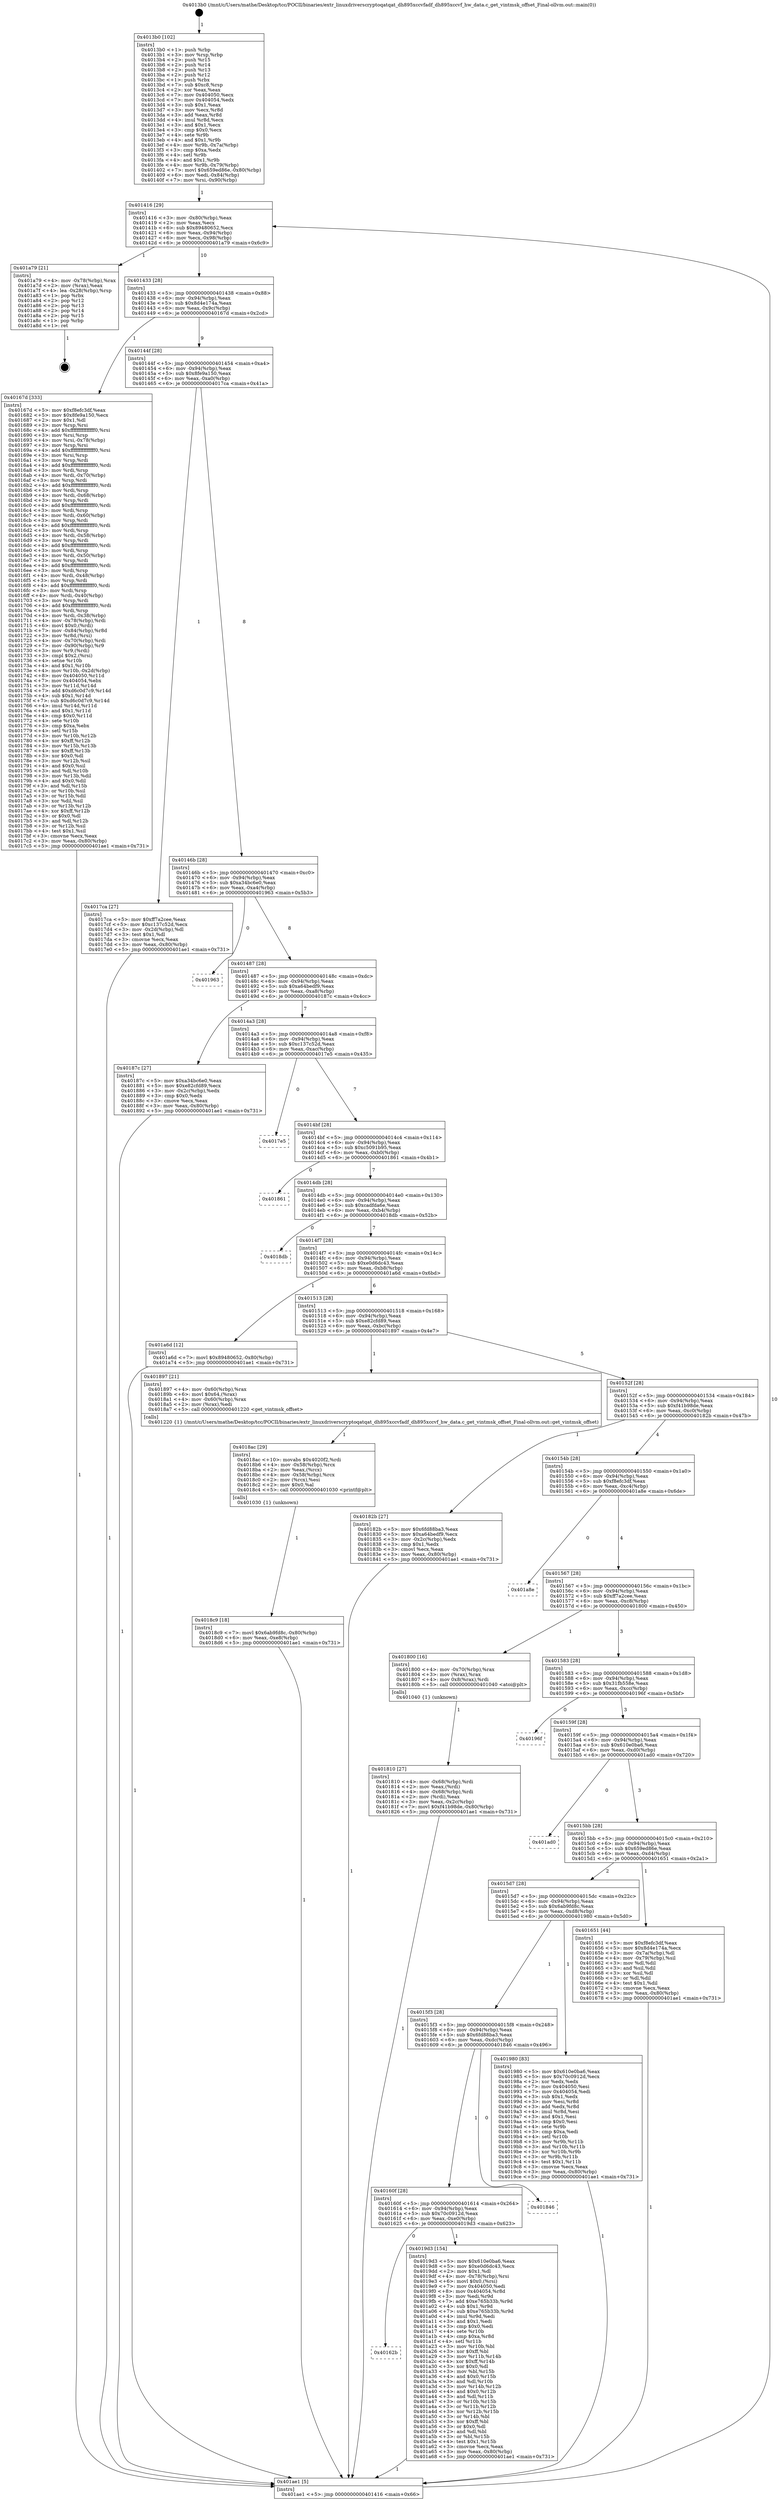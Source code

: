 digraph "0x4013b0" {
  label = "0x4013b0 (/mnt/c/Users/mathe/Desktop/tcc/POCII/binaries/extr_linuxdriverscryptoqatqat_dh895xccvfadf_dh895xccvf_hw_data.c_get_vintmsk_offset_Final-ollvm.out::main(0))"
  labelloc = "t"
  node[shape=record]

  Entry [label="",width=0.3,height=0.3,shape=circle,fillcolor=black,style=filled]
  "0x401416" [label="{
     0x401416 [29]\l
     | [instrs]\l
     &nbsp;&nbsp;0x401416 \<+3\>: mov -0x80(%rbp),%eax\l
     &nbsp;&nbsp;0x401419 \<+2\>: mov %eax,%ecx\l
     &nbsp;&nbsp;0x40141b \<+6\>: sub $0x89480652,%ecx\l
     &nbsp;&nbsp;0x401421 \<+6\>: mov %eax,-0x94(%rbp)\l
     &nbsp;&nbsp;0x401427 \<+6\>: mov %ecx,-0x98(%rbp)\l
     &nbsp;&nbsp;0x40142d \<+6\>: je 0000000000401a79 \<main+0x6c9\>\l
  }"]
  "0x401a79" [label="{
     0x401a79 [21]\l
     | [instrs]\l
     &nbsp;&nbsp;0x401a79 \<+4\>: mov -0x78(%rbp),%rax\l
     &nbsp;&nbsp;0x401a7d \<+2\>: mov (%rax),%eax\l
     &nbsp;&nbsp;0x401a7f \<+4\>: lea -0x28(%rbp),%rsp\l
     &nbsp;&nbsp;0x401a83 \<+1\>: pop %rbx\l
     &nbsp;&nbsp;0x401a84 \<+2\>: pop %r12\l
     &nbsp;&nbsp;0x401a86 \<+2\>: pop %r13\l
     &nbsp;&nbsp;0x401a88 \<+2\>: pop %r14\l
     &nbsp;&nbsp;0x401a8a \<+2\>: pop %r15\l
     &nbsp;&nbsp;0x401a8c \<+1\>: pop %rbp\l
     &nbsp;&nbsp;0x401a8d \<+1\>: ret\l
  }"]
  "0x401433" [label="{
     0x401433 [28]\l
     | [instrs]\l
     &nbsp;&nbsp;0x401433 \<+5\>: jmp 0000000000401438 \<main+0x88\>\l
     &nbsp;&nbsp;0x401438 \<+6\>: mov -0x94(%rbp),%eax\l
     &nbsp;&nbsp;0x40143e \<+5\>: sub $0x8d4e174a,%eax\l
     &nbsp;&nbsp;0x401443 \<+6\>: mov %eax,-0x9c(%rbp)\l
     &nbsp;&nbsp;0x401449 \<+6\>: je 000000000040167d \<main+0x2cd\>\l
  }"]
  Exit [label="",width=0.3,height=0.3,shape=circle,fillcolor=black,style=filled,peripheries=2]
  "0x40167d" [label="{
     0x40167d [333]\l
     | [instrs]\l
     &nbsp;&nbsp;0x40167d \<+5\>: mov $0xf8efc3df,%eax\l
     &nbsp;&nbsp;0x401682 \<+5\>: mov $0x8fe9a150,%ecx\l
     &nbsp;&nbsp;0x401687 \<+2\>: mov $0x1,%dl\l
     &nbsp;&nbsp;0x401689 \<+3\>: mov %rsp,%rsi\l
     &nbsp;&nbsp;0x40168c \<+4\>: add $0xfffffffffffffff0,%rsi\l
     &nbsp;&nbsp;0x401690 \<+3\>: mov %rsi,%rsp\l
     &nbsp;&nbsp;0x401693 \<+4\>: mov %rsi,-0x78(%rbp)\l
     &nbsp;&nbsp;0x401697 \<+3\>: mov %rsp,%rsi\l
     &nbsp;&nbsp;0x40169a \<+4\>: add $0xfffffffffffffff0,%rsi\l
     &nbsp;&nbsp;0x40169e \<+3\>: mov %rsi,%rsp\l
     &nbsp;&nbsp;0x4016a1 \<+3\>: mov %rsp,%rdi\l
     &nbsp;&nbsp;0x4016a4 \<+4\>: add $0xfffffffffffffff0,%rdi\l
     &nbsp;&nbsp;0x4016a8 \<+3\>: mov %rdi,%rsp\l
     &nbsp;&nbsp;0x4016ab \<+4\>: mov %rdi,-0x70(%rbp)\l
     &nbsp;&nbsp;0x4016af \<+3\>: mov %rsp,%rdi\l
     &nbsp;&nbsp;0x4016b2 \<+4\>: add $0xfffffffffffffff0,%rdi\l
     &nbsp;&nbsp;0x4016b6 \<+3\>: mov %rdi,%rsp\l
     &nbsp;&nbsp;0x4016b9 \<+4\>: mov %rdi,-0x68(%rbp)\l
     &nbsp;&nbsp;0x4016bd \<+3\>: mov %rsp,%rdi\l
     &nbsp;&nbsp;0x4016c0 \<+4\>: add $0xfffffffffffffff0,%rdi\l
     &nbsp;&nbsp;0x4016c4 \<+3\>: mov %rdi,%rsp\l
     &nbsp;&nbsp;0x4016c7 \<+4\>: mov %rdi,-0x60(%rbp)\l
     &nbsp;&nbsp;0x4016cb \<+3\>: mov %rsp,%rdi\l
     &nbsp;&nbsp;0x4016ce \<+4\>: add $0xfffffffffffffff0,%rdi\l
     &nbsp;&nbsp;0x4016d2 \<+3\>: mov %rdi,%rsp\l
     &nbsp;&nbsp;0x4016d5 \<+4\>: mov %rdi,-0x58(%rbp)\l
     &nbsp;&nbsp;0x4016d9 \<+3\>: mov %rsp,%rdi\l
     &nbsp;&nbsp;0x4016dc \<+4\>: add $0xfffffffffffffff0,%rdi\l
     &nbsp;&nbsp;0x4016e0 \<+3\>: mov %rdi,%rsp\l
     &nbsp;&nbsp;0x4016e3 \<+4\>: mov %rdi,-0x50(%rbp)\l
     &nbsp;&nbsp;0x4016e7 \<+3\>: mov %rsp,%rdi\l
     &nbsp;&nbsp;0x4016ea \<+4\>: add $0xfffffffffffffff0,%rdi\l
     &nbsp;&nbsp;0x4016ee \<+3\>: mov %rdi,%rsp\l
     &nbsp;&nbsp;0x4016f1 \<+4\>: mov %rdi,-0x48(%rbp)\l
     &nbsp;&nbsp;0x4016f5 \<+3\>: mov %rsp,%rdi\l
     &nbsp;&nbsp;0x4016f8 \<+4\>: add $0xfffffffffffffff0,%rdi\l
     &nbsp;&nbsp;0x4016fc \<+3\>: mov %rdi,%rsp\l
     &nbsp;&nbsp;0x4016ff \<+4\>: mov %rdi,-0x40(%rbp)\l
     &nbsp;&nbsp;0x401703 \<+3\>: mov %rsp,%rdi\l
     &nbsp;&nbsp;0x401706 \<+4\>: add $0xfffffffffffffff0,%rdi\l
     &nbsp;&nbsp;0x40170a \<+3\>: mov %rdi,%rsp\l
     &nbsp;&nbsp;0x40170d \<+4\>: mov %rdi,-0x38(%rbp)\l
     &nbsp;&nbsp;0x401711 \<+4\>: mov -0x78(%rbp),%rdi\l
     &nbsp;&nbsp;0x401715 \<+6\>: movl $0x0,(%rdi)\l
     &nbsp;&nbsp;0x40171b \<+7\>: mov -0x84(%rbp),%r8d\l
     &nbsp;&nbsp;0x401722 \<+3\>: mov %r8d,(%rsi)\l
     &nbsp;&nbsp;0x401725 \<+4\>: mov -0x70(%rbp),%rdi\l
     &nbsp;&nbsp;0x401729 \<+7\>: mov -0x90(%rbp),%r9\l
     &nbsp;&nbsp;0x401730 \<+3\>: mov %r9,(%rdi)\l
     &nbsp;&nbsp;0x401733 \<+3\>: cmpl $0x2,(%rsi)\l
     &nbsp;&nbsp;0x401736 \<+4\>: setne %r10b\l
     &nbsp;&nbsp;0x40173a \<+4\>: and $0x1,%r10b\l
     &nbsp;&nbsp;0x40173e \<+4\>: mov %r10b,-0x2d(%rbp)\l
     &nbsp;&nbsp;0x401742 \<+8\>: mov 0x404050,%r11d\l
     &nbsp;&nbsp;0x40174a \<+7\>: mov 0x404054,%ebx\l
     &nbsp;&nbsp;0x401751 \<+3\>: mov %r11d,%r14d\l
     &nbsp;&nbsp;0x401754 \<+7\>: add $0xd6c0d7c9,%r14d\l
     &nbsp;&nbsp;0x40175b \<+4\>: sub $0x1,%r14d\l
     &nbsp;&nbsp;0x40175f \<+7\>: sub $0xd6c0d7c9,%r14d\l
     &nbsp;&nbsp;0x401766 \<+4\>: imul %r14d,%r11d\l
     &nbsp;&nbsp;0x40176a \<+4\>: and $0x1,%r11d\l
     &nbsp;&nbsp;0x40176e \<+4\>: cmp $0x0,%r11d\l
     &nbsp;&nbsp;0x401772 \<+4\>: sete %r10b\l
     &nbsp;&nbsp;0x401776 \<+3\>: cmp $0xa,%ebx\l
     &nbsp;&nbsp;0x401779 \<+4\>: setl %r15b\l
     &nbsp;&nbsp;0x40177d \<+3\>: mov %r10b,%r12b\l
     &nbsp;&nbsp;0x401780 \<+4\>: xor $0xff,%r12b\l
     &nbsp;&nbsp;0x401784 \<+3\>: mov %r15b,%r13b\l
     &nbsp;&nbsp;0x401787 \<+4\>: xor $0xff,%r13b\l
     &nbsp;&nbsp;0x40178b \<+3\>: xor $0x0,%dl\l
     &nbsp;&nbsp;0x40178e \<+3\>: mov %r12b,%sil\l
     &nbsp;&nbsp;0x401791 \<+4\>: and $0x0,%sil\l
     &nbsp;&nbsp;0x401795 \<+3\>: and %dl,%r10b\l
     &nbsp;&nbsp;0x401798 \<+3\>: mov %r13b,%dil\l
     &nbsp;&nbsp;0x40179b \<+4\>: and $0x0,%dil\l
     &nbsp;&nbsp;0x40179f \<+3\>: and %dl,%r15b\l
     &nbsp;&nbsp;0x4017a2 \<+3\>: or %r10b,%sil\l
     &nbsp;&nbsp;0x4017a5 \<+3\>: or %r15b,%dil\l
     &nbsp;&nbsp;0x4017a8 \<+3\>: xor %dil,%sil\l
     &nbsp;&nbsp;0x4017ab \<+3\>: or %r13b,%r12b\l
     &nbsp;&nbsp;0x4017ae \<+4\>: xor $0xff,%r12b\l
     &nbsp;&nbsp;0x4017b2 \<+3\>: or $0x0,%dl\l
     &nbsp;&nbsp;0x4017b5 \<+3\>: and %dl,%r12b\l
     &nbsp;&nbsp;0x4017b8 \<+3\>: or %r12b,%sil\l
     &nbsp;&nbsp;0x4017bb \<+4\>: test $0x1,%sil\l
     &nbsp;&nbsp;0x4017bf \<+3\>: cmovne %ecx,%eax\l
     &nbsp;&nbsp;0x4017c2 \<+3\>: mov %eax,-0x80(%rbp)\l
     &nbsp;&nbsp;0x4017c5 \<+5\>: jmp 0000000000401ae1 \<main+0x731\>\l
  }"]
  "0x40144f" [label="{
     0x40144f [28]\l
     | [instrs]\l
     &nbsp;&nbsp;0x40144f \<+5\>: jmp 0000000000401454 \<main+0xa4\>\l
     &nbsp;&nbsp;0x401454 \<+6\>: mov -0x94(%rbp),%eax\l
     &nbsp;&nbsp;0x40145a \<+5\>: sub $0x8fe9a150,%eax\l
     &nbsp;&nbsp;0x40145f \<+6\>: mov %eax,-0xa0(%rbp)\l
     &nbsp;&nbsp;0x401465 \<+6\>: je 00000000004017ca \<main+0x41a\>\l
  }"]
  "0x40162b" [label="{
     0x40162b\l
  }", style=dashed]
  "0x4017ca" [label="{
     0x4017ca [27]\l
     | [instrs]\l
     &nbsp;&nbsp;0x4017ca \<+5\>: mov $0xff7a2cee,%eax\l
     &nbsp;&nbsp;0x4017cf \<+5\>: mov $0xc137c52d,%ecx\l
     &nbsp;&nbsp;0x4017d4 \<+3\>: mov -0x2d(%rbp),%dl\l
     &nbsp;&nbsp;0x4017d7 \<+3\>: test $0x1,%dl\l
     &nbsp;&nbsp;0x4017da \<+3\>: cmovne %ecx,%eax\l
     &nbsp;&nbsp;0x4017dd \<+3\>: mov %eax,-0x80(%rbp)\l
     &nbsp;&nbsp;0x4017e0 \<+5\>: jmp 0000000000401ae1 \<main+0x731\>\l
  }"]
  "0x40146b" [label="{
     0x40146b [28]\l
     | [instrs]\l
     &nbsp;&nbsp;0x40146b \<+5\>: jmp 0000000000401470 \<main+0xc0\>\l
     &nbsp;&nbsp;0x401470 \<+6\>: mov -0x94(%rbp),%eax\l
     &nbsp;&nbsp;0x401476 \<+5\>: sub $0xa34bc6e0,%eax\l
     &nbsp;&nbsp;0x40147b \<+6\>: mov %eax,-0xa4(%rbp)\l
     &nbsp;&nbsp;0x401481 \<+6\>: je 0000000000401963 \<main+0x5b3\>\l
  }"]
  "0x4019d3" [label="{
     0x4019d3 [154]\l
     | [instrs]\l
     &nbsp;&nbsp;0x4019d3 \<+5\>: mov $0x610e0ba6,%eax\l
     &nbsp;&nbsp;0x4019d8 \<+5\>: mov $0xe0d6dc43,%ecx\l
     &nbsp;&nbsp;0x4019dd \<+2\>: mov $0x1,%dl\l
     &nbsp;&nbsp;0x4019df \<+4\>: mov -0x78(%rbp),%rsi\l
     &nbsp;&nbsp;0x4019e3 \<+6\>: movl $0x0,(%rsi)\l
     &nbsp;&nbsp;0x4019e9 \<+7\>: mov 0x404050,%edi\l
     &nbsp;&nbsp;0x4019f0 \<+8\>: mov 0x404054,%r8d\l
     &nbsp;&nbsp;0x4019f8 \<+3\>: mov %edi,%r9d\l
     &nbsp;&nbsp;0x4019fb \<+7\>: add $0xe765b33b,%r9d\l
     &nbsp;&nbsp;0x401a02 \<+4\>: sub $0x1,%r9d\l
     &nbsp;&nbsp;0x401a06 \<+7\>: sub $0xe765b33b,%r9d\l
     &nbsp;&nbsp;0x401a0d \<+4\>: imul %r9d,%edi\l
     &nbsp;&nbsp;0x401a11 \<+3\>: and $0x1,%edi\l
     &nbsp;&nbsp;0x401a14 \<+3\>: cmp $0x0,%edi\l
     &nbsp;&nbsp;0x401a17 \<+4\>: sete %r10b\l
     &nbsp;&nbsp;0x401a1b \<+4\>: cmp $0xa,%r8d\l
     &nbsp;&nbsp;0x401a1f \<+4\>: setl %r11b\l
     &nbsp;&nbsp;0x401a23 \<+3\>: mov %r10b,%bl\l
     &nbsp;&nbsp;0x401a26 \<+3\>: xor $0xff,%bl\l
     &nbsp;&nbsp;0x401a29 \<+3\>: mov %r11b,%r14b\l
     &nbsp;&nbsp;0x401a2c \<+4\>: xor $0xff,%r14b\l
     &nbsp;&nbsp;0x401a30 \<+3\>: xor $0x0,%dl\l
     &nbsp;&nbsp;0x401a33 \<+3\>: mov %bl,%r15b\l
     &nbsp;&nbsp;0x401a36 \<+4\>: and $0x0,%r15b\l
     &nbsp;&nbsp;0x401a3a \<+3\>: and %dl,%r10b\l
     &nbsp;&nbsp;0x401a3d \<+3\>: mov %r14b,%r12b\l
     &nbsp;&nbsp;0x401a40 \<+4\>: and $0x0,%r12b\l
     &nbsp;&nbsp;0x401a44 \<+3\>: and %dl,%r11b\l
     &nbsp;&nbsp;0x401a47 \<+3\>: or %r10b,%r15b\l
     &nbsp;&nbsp;0x401a4a \<+3\>: or %r11b,%r12b\l
     &nbsp;&nbsp;0x401a4d \<+3\>: xor %r12b,%r15b\l
     &nbsp;&nbsp;0x401a50 \<+3\>: or %r14b,%bl\l
     &nbsp;&nbsp;0x401a53 \<+3\>: xor $0xff,%bl\l
     &nbsp;&nbsp;0x401a56 \<+3\>: or $0x0,%dl\l
     &nbsp;&nbsp;0x401a59 \<+2\>: and %dl,%bl\l
     &nbsp;&nbsp;0x401a5b \<+3\>: or %bl,%r15b\l
     &nbsp;&nbsp;0x401a5e \<+4\>: test $0x1,%r15b\l
     &nbsp;&nbsp;0x401a62 \<+3\>: cmovne %ecx,%eax\l
     &nbsp;&nbsp;0x401a65 \<+3\>: mov %eax,-0x80(%rbp)\l
     &nbsp;&nbsp;0x401a68 \<+5\>: jmp 0000000000401ae1 \<main+0x731\>\l
  }"]
  "0x401963" [label="{
     0x401963\l
  }", style=dashed]
  "0x401487" [label="{
     0x401487 [28]\l
     | [instrs]\l
     &nbsp;&nbsp;0x401487 \<+5\>: jmp 000000000040148c \<main+0xdc\>\l
     &nbsp;&nbsp;0x40148c \<+6\>: mov -0x94(%rbp),%eax\l
     &nbsp;&nbsp;0x401492 \<+5\>: sub $0xa64bedf9,%eax\l
     &nbsp;&nbsp;0x401497 \<+6\>: mov %eax,-0xa8(%rbp)\l
     &nbsp;&nbsp;0x40149d \<+6\>: je 000000000040187c \<main+0x4cc\>\l
  }"]
  "0x40160f" [label="{
     0x40160f [28]\l
     | [instrs]\l
     &nbsp;&nbsp;0x40160f \<+5\>: jmp 0000000000401614 \<main+0x264\>\l
     &nbsp;&nbsp;0x401614 \<+6\>: mov -0x94(%rbp),%eax\l
     &nbsp;&nbsp;0x40161a \<+5\>: sub $0x70c0912d,%eax\l
     &nbsp;&nbsp;0x40161f \<+6\>: mov %eax,-0xe0(%rbp)\l
     &nbsp;&nbsp;0x401625 \<+6\>: je 00000000004019d3 \<main+0x623\>\l
  }"]
  "0x40187c" [label="{
     0x40187c [27]\l
     | [instrs]\l
     &nbsp;&nbsp;0x40187c \<+5\>: mov $0xa34bc6e0,%eax\l
     &nbsp;&nbsp;0x401881 \<+5\>: mov $0xe82cfd89,%ecx\l
     &nbsp;&nbsp;0x401886 \<+3\>: mov -0x2c(%rbp),%edx\l
     &nbsp;&nbsp;0x401889 \<+3\>: cmp $0x0,%edx\l
     &nbsp;&nbsp;0x40188c \<+3\>: cmove %ecx,%eax\l
     &nbsp;&nbsp;0x40188f \<+3\>: mov %eax,-0x80(%rbp)\l
     &nbsp;&nbsp;0x401892 \<+5\>: jmp 0000000000401ae1 \<main+0x731\>\l
  }"]
  "0x4014a3" [label="{
     0x4014a3 [28]\l
     | [instrs]\l
     &nbsp;&nbsp;0x4014a3 \<+5\>: jmp 00000000004014a8 \<main+0xf8\>\l
     &nbsp;&nbsp;0x4014a8 \<+6\>: mov -0x94(%rbp),%eax\l
     &nbsp;&nbsp;0x4014ae \<+5\>: sub $0xc137c52d,%eax\l
     &nbsp;&nbsp;0x4014b3 \<+6\>: mov %eax,-0xac(%rbp)\l
     &nbsp;&nbsp;0x4014b9 \<+6\>: je 00000000004017e5 \<main+0x435\>\l
  }"]
  "0x401846" [label="{
     0x401846\l
  }", style=dashed]
  "0x4017e5" [label="{
     0x4017e5\l
  }", style=dashed]
  "0x4014bf" [label="{
     0x4014bf [28]\l
     | [instrs]\l
     &nbsp;&nbsp;0x4014bf \<+5\>: jmp 00000000004014c4 \<main+0x114\>\l
     &nbsp;&nbsp;0x4014c4 \<+6\>: mov -0x94(%rbp),%eax\l
     &nbsp;&nbsp;0x4014ca \<+5\>: sub $0xc5091b95,%eax\l
     &nbsp;&nbsp;0x4014cf \<+6\>: mov %eax,-0xb0(%rbp)\l
     &nbsp;&nbsp;0x4014d5 \<+6\>: je 0000000000401861 \<main+0x4b1\>\l
  }"]
  "0x4015f3" [label="{
     0x4015f3 [28]\l
     | [instrs]\l
     &nbsp;&nbsp;0x4015f3 \<+5\>: jmp 00000000004015f8 \<main+0x248\>\l
     &nbsp;&nbsp;0x4015f8 \<+6\>: mov -0x94(%rbp),%eax\l
     &nbsp;&nbsp;0x4015fe \<+5\>: sub $0x6fd88ba3,%eax\l
     &nbsp;&nbsp;0x401603 \<+6\>: mov %eax,-0xdc(%rbp)\l
     &nbsp;&nbsp;0x401609 \<+6\>: je 0000000000401846 \<main+0x496\>\l
  }"]
  "0x401861" [label="{
     0x401861\l
  }", style=dashed]
  "0x4014db" [label="{
     0x4014db [28]\l
     | [instrs]\l
     &nbsp;&nbsp;0x4014db \<+5\>: jmp 00000000004014e0 \<main+0x130\>\l
     &nbsp;&nbsp;0x4014e0 \<+6\>: mov -0x94(%rbp),%eax\l
     &nbsp;&nbsp;0x4014e6 \<+5\>: sub $0xcadfda6e,%eax\l
     &nbsp;&nbsp;0x4014eb \<+6\>: mov %eax,-0xb4(%rbp)\l
     &nbsp;&nbsp;0x4014f1 \<+6\>: je 00000000004018db \<main+0x52b\>\l
  }"]
  "0x401980" [label="{
     0x401980 [83]\l
     | [instrs]\l
     &nbsp;&nbsp;0x401980 \<+5\>: mov $0x610e0ba6,%eax\l
     &nbsp;&nbsp;0x401985 \<+5\>: mov $0x70c0912d,%ecx\l
     &nbsp;&nbsp;0x40198a \<+2\>: xor %edx,%edx\l
     &nbsp;&nbsp;0x40198c \<+7\>: mov 0x404050,%esi\l
     &nbsp;&nbsp;0x401993 \<+7\>: mov 0x404054,%edi\l
     &nbsp;&nbsp;0x40199a \<+3\>: sub $0x1,%edx\l
     &nbsp;&nbsp;0x40199d \<+3\>: mov %esi,%r8d\l
     &nbsp;&nbsp;0x4019a0 \<+3\>: add %edx,%r8d\l
     &nbsp;&nbsp;0x4019a3 \<+4\>: imul %r8d,%esi\l
     &nbsp;&nbsp;0x4019a7 \<+3\>: and $0x1,%esi\l
     &nbsp;&nbsp;0x4019aa \<+3\>: cmp $0x0,%esi\l
     &nbsp;&nbsp;0x4019ad \<+4\>: sete %r9b\l
     &nbsp;&nbsp;0x4019b1 \<+3\>: cmp $0xa,%edi\l
     &nbsp;&nbsp;0x4019b4 \<+4\>: setl %r10b\l
     &nbsp;&nbsp;0x4019b8 \<+3\>: mov %r9b,%r11b\l
     &nbsp;&nbsp;0x4019bb \<+3\>: and %r10b,%r11b\l
     &nbsp;&nbsp;0x4019be \<+3\>: xor %r10b,%r9b\l
     &nbsp;&nbsp;0x4019c1 \<+3\>: or %r9b,%r11b\l
     &nbsp;&nbsp;0x4019c4 \<+4\>: test $0x1,%r11b\l
     &nbsp;&nbsp;0x4019c8 \<+3\>: cmovne %ecx,%eax\l
     &nbsp;&nbsp;0x4019cb \<+3\>: mov %eax,-0x80(%rbp)\l
     &nbsp;&nbsp;0x4019ce \<+5\>: jmp 0000000000401ae1 \<main+0x731\>\l
  }"]
  "0x4018db" [label="{
     0x4018db\l
  }", style=dashed]
  "0x4014f7" [label="{
     0x4014f7 [28]\l
     | [instrs]\l
     &nbsp;&nbsp;0x4014f7 \<+5\>: jmp 00000000004014fc \<main+0x14c\>\l
     &nbsp;&nbsp;0x4014fc \<+6\>: mov -0x94(%rbp),%eax\l
     &nbsp;&nbsp;0x401502 \<+5\>: sub $0xe0d6dc43,%eax\l
     &nbsp;&nbsp;0x401507 \<+6\>: mov %eax,-0xb8(%rbp)\l
     &nbsp;&nbsp;0x40150d \<+6\>: je 0000000000401a6d \<main+0x6bd\>\l
  }"]
  "0x4018c9" [label="{
     0x4018c9 [18]\l
     | [instrs]\l
     &nbsp;&nbsp;0x4018c9 \<+7\>: movl $0x6ab9fd8c,-0x80(%rbp)\l
     &nbsp;&nbsp;0x4018d0 \<+6\>: mov %eax,-0xe8(%rbp)\l
     &nbsp;&nbsp;0x4018d6 \<+5\>: jmp 0000000000401ae1 \<main+0x731\>\l
  }"]
  "0x401a6d" [label="{
     0x401a6d [12]\l
     | [instrs]\l
     &nbsp;&nbsp;0x401a6d \<+7\>: movl $0x89480652,-0x80(%rbp)\l
     &nbsp;&nbsp;0x401a74 \<+5\>: jmp 0000000000401ae1 \<main+0x731\>\l
  }"]
  "0x401513" [label="{
     0x401513 [28]\l
     | [instrs]\l
     &nbsp;&nbsp;0x401513 \<+5\>: jmp 0000000000401518 \<main+0x168\>\l
     &nbsp;&nbsp;0x401518 \<+6\>: mov -0x94(%rbp),%eax\l
     &nbsp;&nbsp;0x40151e \<+5\>: sub $0xe82cfd89,%eax\l
     &nbsp;&nbsp;0x401523 \<+6\>: mov %eax,-0xbc(%rbp)\l
     &nbsp;&nbsp;0x401529 \<+6\>: je 0000000000401897 \<main+0x4e7\>\l
  }"]
  "0x4018ac" [label="{
     0x4018ac [29]\l
     | [instrs]\l
     &nbsp;&nbsp;0x4018ac \<+10\>: movabs $0x4020f2,%rdi\l
     &nbsp;&nbsp;0x4018b6 \<+4\>: mov -0x58(%rbp),%rcx\l
     &nbsp;&nbsp;0x4018ba \<+2\>: mov %eax,(%rcx)\l
     &nbsp;&nbsp;0x4018bc \<+4\>: mov -0x58(%rbp),%rcx\l
     &nbsp;&nbsp;0x4018c0 \<+2\>: mov (%rcx),%esi\l
     &nbsp;&nbsp;0x4018c2 \<+2\>: mov $0x0,%al\l
     &nbsp;&nbsp;0x4018c4 \<+5\>: call 0000000000401030 \<printf@plt\>\l
     | [calls]\l
     &nbsp;&nbsp;0x401030 \{1\} (unknown)\l
  }"]
  "0x401897" [label="{
     0x401897 [21]\l
     | [instrs]\l
     &nbsp;&nbsp;0x401897 \<+4\>: mov -0x60(%rbp),%rax\l
     &nbsp;&nbsp;0x40189b \<+6\>: movl $0x64,(%rax)\l
     &nbsp;&nbsp;0x4018a1 \<+4\>: mov -0x60(%rbp),%rax\l
     &nbsp;&nbsp;0x4018a5 \<+2\>: mov (%rax),%edi\l
     &nbsp;&nbsp;0x4018a7 \<+5\>: call 0000000000401220 \<get_vintmsk_offset\>\l
     | [calls]\l
     &nbsp;&nbsp;0x401220 \{1\} (/mnt/c/Users/mathe/Desktop/tcc/POCII/binaries/extr_linuxdriverscryptoqatqat_dh895xccvfadf_dh895xccvf_hw_data.c_get_vintmsk_offset_Final-ollvm.out::get_vintmsk_offset)\l
  }"]
  "0x40152f" [label="{
     0x40152f [28]\l
     | [instrs]\l
     &nbsp;&nbsp;0x40152f \<+5\>: jmp 0000000000401534 \<main+0x184\>\l
     &nbsp;&nbsp;0x401534 \<+6\>: mov -0x94(%rbp),%eax\l
     &nbsp;&nbsp;0x40153a \<+5\>: sub $0xf41b98de,%eax\l
     &nbsp;&nbsp;0x40153f \<+6\>: mov %eax,-0xc0(%rbp)\l
     &nbsp;&nbsp;0x401545 \<+6\>: je 000000000040182b \<main+0x47b\>\l
  }"]
  "0x401810" [label="{
     0x401810 [27]\l
     | [instrs]\l
     &nbsp;&nbsp;0x401810 \<+4\>: mov -0x68(%rbp),%rdi\l
     &nbsp;&nbsp;0x401814 \<+2\>: mov %eax,(%rdi)\l
     &nbsp;&nbsp;0x401816 \<+4\>: mov -0x68(%rbp),%rdi\l
     &nbsp;&nbsp;0x40181a \<+2\>: mov (%rdi),%eax\l
     &nbsp;&nbsp;0x40181c \<+3\>: mov %eax,-0x2c(%rbp)\l
     &nbsp;&nbsp;0x40181f \<+7\>: movl $0xf41b98de,-0x80(%rbp)\l
     &nbsp;&nbsp;0x401826 \<+5\>: jmp 0000000000401ae1 \<main+0x731\>\l
  }"]
  "0x40182b" [label="{
     0x40182b [27]\l
     | [instrs]\l
     &nbsp;&nbsp;0x40182b \<+5\>: mov $0x6fd88ba3,%eax\l
     &nbsp;&nbsp;0x401830 \<+5\>: mov $0xa64bedf9,%ecx\l
     &nbsp;&nbsp;0x401835 \<+3\>: mov -0x2c(%rbp),%edx\l
     &nbsp;&nbsp;0x401838 \<+3\>: cmp $0x1,%edx\l
     &nbsp;&nbsp;0x40183b \<+3\>: cmovl %ecx,%eax\l
     &nbsp;&nbsp;0x40183e \<+3\>: mov %eax,-0x80(%rbp)\l
     &nbsp;&nbsp;0x401841 \<+5\>: jmp 0000000000401ae1 \<main+0x731\>\l
  }"]
  "0x40154b" [label="{
     0x40154b [28]\l
     | [instrs]\l
     &nbsp;&nbsp;0x40154b \<+5\>: jmp 0000000000401550 \<main+0x1a0\>\l
     &nbsp;&nbsp;0x401550 \<+6\>: mov -0x94(%rbp),%eax\l
     &nbsp;&nbsp;0x401556 \<+5\>: sub $0xf8efc3df,%eax\l
     &nbsp;&nbsp;0x40155b \<+6\>: mov %eax,-0xc4(%rbp)\l
     &nbsp;&nbsp;0x401561 \<+6\>: je 0000000000401a8e \<main+0x6de\>\l
  }"]
  "0x4013b0" [label="{
     0x4013b0 [102]\l
     | [instrs]\l
     &nbsp;&nbsp;0x4013b0 \<+1\>: push %rbp\l
     &nbsp;&nbsp;0x4013b1 \<+3\>: mov %rsp,%rbp\l
     &nbsp;&nbsp;0x4013b4 \<+2\>: push %r15\l
     &nbsp;&nbsp;0x4013b6 \<+2\>: push %r14\l
     &nbsp;&nbsp;0x4013b8 \<+2\>: push %r13\l
     &nbsp;&nbsp;0x4013ba \<+2\>: push %r12\l
     &nbsp;&nbsp;0x4013bc \<+1\>: push %rbx\l
     &nbsp;&nbsp;0x4013bd \<+7\>: sub $0xc8,%rsp\l
     &nbsp;&nbsp;0x4013c4 \<+2\>: xor %eax,%eax\l
     &nbsp;&nbsp;0x4013c6 \<+7\>: mov 0x404050,%ecx\l
     &nbsp;&nbsp;0x4013cd \<+7\>: mov 0x404054,%edx\l
     &nbsp;&nbsp;0x4013d4 \<+3\>: sub $0x1,%eax\l
     &nbsp;&nbsp;0x4013d7 \<+3\>: mov %ecx,%r8d\l
     &nbsp;&nbsp;0x4013da \<+3\>: add %eax,%r8d\l
     &nbsp;&nbsp;0x4013dd \<+4\>: imul %r8d,%ecx\l
     &nbsp;&nbsp;0x4013e1 \<+3\>: and $0x1,%ecx\l
     &nbsp;&nbsp;0x4013e4 \<+3\>: cmp $0x0,%ecx\l
     &nbsp;&nbsp;0x4013e7 \<+4\>: sete %r9b\l
     &nbsp;&nbsp;0x4013eb \<+4\>: and $0x1,%r9b\l
     &nbsp;&nbsp;0x4013ef \<+4\>: mov %r9b,-0x7a(%rbp)\l
     &nbsp;&nbsp;0x4013f3 \<+3\>: cmp $0xa,%edx\l
     &nbsp;&nbsp;0x4013f6 \<+4\>: setl %r9b\l
     &nbsp;&nbsp;0x4013fa \<+4\>: and $0x1,%r9b\l
     &nbsp;&nbsp;0x4013fe \<+4\>: mov %r9b,-0x79(%rbp)\l
     &nbsp;&nbsp;0x401402 \<+7\>: movl $0x659ed86e,-0x80(%rbp)\l
     &nbsp;&nbsp;0x401409 \<+6\>: mov %edi,-0x84(%rbp)\l
     &nbsp;&nbsp;0x40140f \<+7\>: mov %rsi,-0x90(%rbp)\l
  }"]
  "0x401a8e" [label="{
     0x401a8e\l
  }", style=dashed]
  "0x401567" [label="{
     0x401567 [28]\l
     | [instrs]\l
     &nbsp;&nbsp;0x401567 \<+5\>: jmp 000000000040156c \<main+0x1bc\>\l
     &nbsp;&nbsp;0x40156c \<+6\>: mov -0x94(%rbp),%eax\l
     &nbsp;&nbsp;0x401572 \<+5\>: sub $0xff7a2cee,%eax\l
     &nbsp;&nbsp;0x401577 \<+6\>: mov %eax,-0xc8(%rbp)\l
     &nbsp;&nbsp;0x40157d \<+6\>: je 0000000000401800 \<main+0x450\>\l
  }"]
  "0x401ae1" [label="{
     0x401ae1 [5]\l
     | [instrs]\l
     &nbsp;&nbsp;0x401ae1 \<+5\>: jmp 0000000000401416 \<main+0x66\>\l
  }"]
  "0x401800" [label="{
     0x401800 [16]\l
     | [instrs]\l
     &nbsp;&nbsp;0x401800 \<+4\>: mov -0x70(%rbp),%rax\l
     &nbsp;&nbsp;0x401804 \<+3\>: mov (%rax),%rax\l
     &nbsp;&nbsp;0x401807 \<+4\>: mov 0x8(%rax),%rdi\l
     &nbsp;&nbsp;0x40180b \<+5\>: call 0000000000401040 \<atoi@plt\>\l
     | [calls]\l
     &nbsp;&nbsp;0x401040 \{1\} (unknown)\l
  }"]
  "0x401583" [label="{
     0x401583 [28]\l
     | [instrs]\l
     &nbsp;&nbsp;0x401583 \<+5\>: jmp 0000000000401588 \<main+0x1d8\>\l
     &nbsp;&nbsp;0x401588 \<+6\>: mov -0x94(%rbp),%eax\l
     &nbsp;&nbsp;0x40158e \<+5\>: sub $0x31fb558e,%eax\l
     &nbsp;&nbsp;0x401593 \<+6\>: mov %eax,-0xcc(%rbp)\l
     &nbsp;&nbsp;0x401599 \<+6\>: je 000000000040196f \<main+0x5bf\>\l
  }"]
  "0x4015d7" [label="{
     0x4015d7 [28]\l
     | [instrs]\l
     &nbsp;&nbsp;0x4015d7 \<+5\>: jmp 00000000004015dc \<main+0x22c\>\l
     &nbsp;&nbsp;0x4015dc \<+6\>: mov -0x94(%rbp),%eax\l
     &nbsp;&nbsp;0x4015e2 \<+5\>: sub $0x6ab9fd8c,%eax\l
     &nbsp;&nbsp;0x4015e7 \<+6\>: mov %eax,-0xd8(%rbp)\l
     &nbsp;&nbsp;0x4015ed \<+6\>: je 0000000000401980 \<main+0x5d0\>\l
  }"]
  "0x40196f" [label="{
     0x40196f\l
  }", style=dashed]
  "0x40159f" [label="{
     0x40159f [28]\l
     | [instrs]\l
     &nbsp;&nbsp;0x40159f \<+5\>: jmp 00000000004015a4 \<main+0x1f4\>\l
     &nbsp;&nbsp;0x4015a4 \<+6\>: mov -0x94(%rbp),%eax\l
     &nbsp;&nbsp;0x4015aa \<+5\>: sub $0x610e0ba6,%eax\l
     &nbsp;&nbsp;0x4015af \<+6\>: mov %eax,-0xd0(%rbp)\l
     &nbsp;&nbsp;0x4015b5 \<+6\>: je 0000000000401ad0 \<main+0x720\>\l
  }"]
  "0x401651" [label="{
     0x401651 [44]\l
     | [instrs]\l
     &nbsp;&nbsp;0x401651 \<+5\>: mov $0xf8efc3df,%eax\l
     &nbsp;&nbsp;0x401656 \<+5\>: mov $0x8d4e174a,%ecx\l
     &nbsp;&nbsp;0x40165b \<+3\>: mov -0x7a(%rbp),%dl\l
     &nbsp;&nbsp;0x40165e \<+4\>: mov -0x79(%rbp),%sil\l
     &nbsp;&nbsp;0x401662 \<+3\>: mov %dl,%dil\l
     &nbsp;&nbsp;0x401665 \<+3\>: and %sil,%dil\l
     &nbsp;&nbsp;0x401668 \<+3\>: xor %sil,%dl\l
     &nbsp;&nbsp;0x40166b \<+3\>: or %dl,%dil\l
     &nbsp;&nbsp;0x40166e \<+4\>: test $0x1,%dil\l
     &nbsp;&nbsp;0x401672 \<+3\>: cmovne %ecx,%eax\l
     &nbsp;&nbsp;0x401675 \<+3\>: mov %eax,-0x80(%rbp)\l
     &nbsp;&nbsp;0x401678 \<+5\>: jmp 0000000000401ae1 \<main+0x731\>\l
  }"]
  "0x401ad0" [label="{
     0x401ad0\l
  }", style=dashed]
  "0x4015bb" [label="{
     0x4015bb [28]\l
     | [instrs]\l
     &nbsp;&nbsp;0x4015bb \<+5\>: jmp 00000000004015c0 \<main+0x210\>\l
     &nbsp;&nbsp;0x4015c0 \<+6\>: mov -0x94(%rbp),%eax\l
     &nbsp;&nbsp;0x4015c6 \<+5\>: sub $0x659ed86e,%eax\l
     &nbsp;&nbsp;0x4015cb \<+6\>: mov %eax,-0xd4(%rbp)\l
     &nbsp;&nbsp;0x4015d1 \<+6\>: je 0000000000401651 \<main+0x2a1\>\l
  }"]
  Entry -> "0x4013b0" [label=" 1"]
  "0x401416" -> "0x401a79" [label=" 1"]
  "0x401416" -> "0x401433" [label=" 10"]
  "0x401a79" -> Exit [label=" 1"]
  "0x401433" -> "0x40167d" [label=" 1"]
  "0x401433" -> "0x40144f" [label=" 9"]
  "0x401a6d" -> "0x401ae1" [label=" 1"]
  "0x40144f" -> "0x4017ca" [label=" 1"]
  "0x40144f" -> "0x40146b" [label=" 8"]
  "0x4019d3" -> "0x401ae1" [label=" 1"]
  "0x40146b" -> "0x401963" [label=" 0"]
  "0x40146b" -> "0x401487" [label=" 8"]
  "0x40160f" -> "0x40162b" [label=" 0"]
  "0x401487" -> "0x40187c" [label=" 1"]
  "0x401487" -> "0x4014a3" [label=" 7"]
  "0x40160f" -> "0x4019d3" [label=" 1"]
  "0x4014a3" -> "0x4017e5" [label=" 0"]
  "0x4014a3" -> "0x4014bf" [label=" 7"]
  "0x4015f3" -> "0x40160f" [label=" 1"]
  "0x4014bf" -> "0x401861" [label=" 0"]
  "0x4014bf" -> "0x4014db" [label=" 7"]
  "0x4015f3" -> "0x401846" [label=" 0"]
  "0x4014db" -> "0x4018db" [label=" 0"]
  "0x4014db" -> "0x4014f7" [label=" 7"]
  "0x401980" -> "0x401ae1" [label=" 1"]
  "0x4014f7" -> "0x401a6d" [label=" 1"]
  "0x4014f7" -> "0x401513" [label=" 6"]
  "0x4015d7" -> "0x401980" [label=" 1"]
  "0x401513" -> "0x401897" [label=" 1"]
  "0x401513" -> "0x40152f" [label=" 5"]
  "0x4015d7" -> "0x4015f3" [label=" 1"]
  "0x40152f" -> "0x40182b" [label=" 1"]
  "0x40152f" -> "0x40154b" [label=" 4"]
  "0x4018c9" -> "0x401ae1" [label=" 1"]
  "0x40154b" -> "0x401a8e" [label=" 0"]
  "0x40154b" -> "0x401567" [label=" 4"]
  "0x401897" -> "0x4018ac" [label=" 1"]
  "0x401567" -> "0x401800" [label=" 1"]
  "0x401567" -> "0x401583" [label=" 3"]
  "0x40187c" -> "0x401ae1" [label=" 1"]
  "0x401583" -> "0x40196f" [label=" 0"]
  "0x401583" -> "0x40159f" [label=" 3"]
  "0x40182b" -> "0x401ae1" [label=" 1"]
  "0x40159f" -> "0x401ad0" [label=" 0"]
  "0x40159f" -> "0x4015bb" [label=" 3"]
  "0x401810" -> "0x401ae1" [label=" 1"]
  "0x4015bb" -> "0x401651" [label=" 1"]
  "0x4015bb" -> "0x4015d7" [label=" 2"]
  "0x401651" -> "0x401ae1" [label=" 1"]
  "0x4013b0" -> "0x401416" [label=" 1"]
  "0x401ae1" -> "0x401416" [label=" 10"]
  "0x4018ac" -> "0x4018c9" [label=" 1"]
  "0x40167d" -> "0x401ae1" [label=" 1"]
  "0x4017ca" -> "0x401ae1" [label=" 1"]
  "0x401800" -> "0x401810" [label=" 1"]
}
